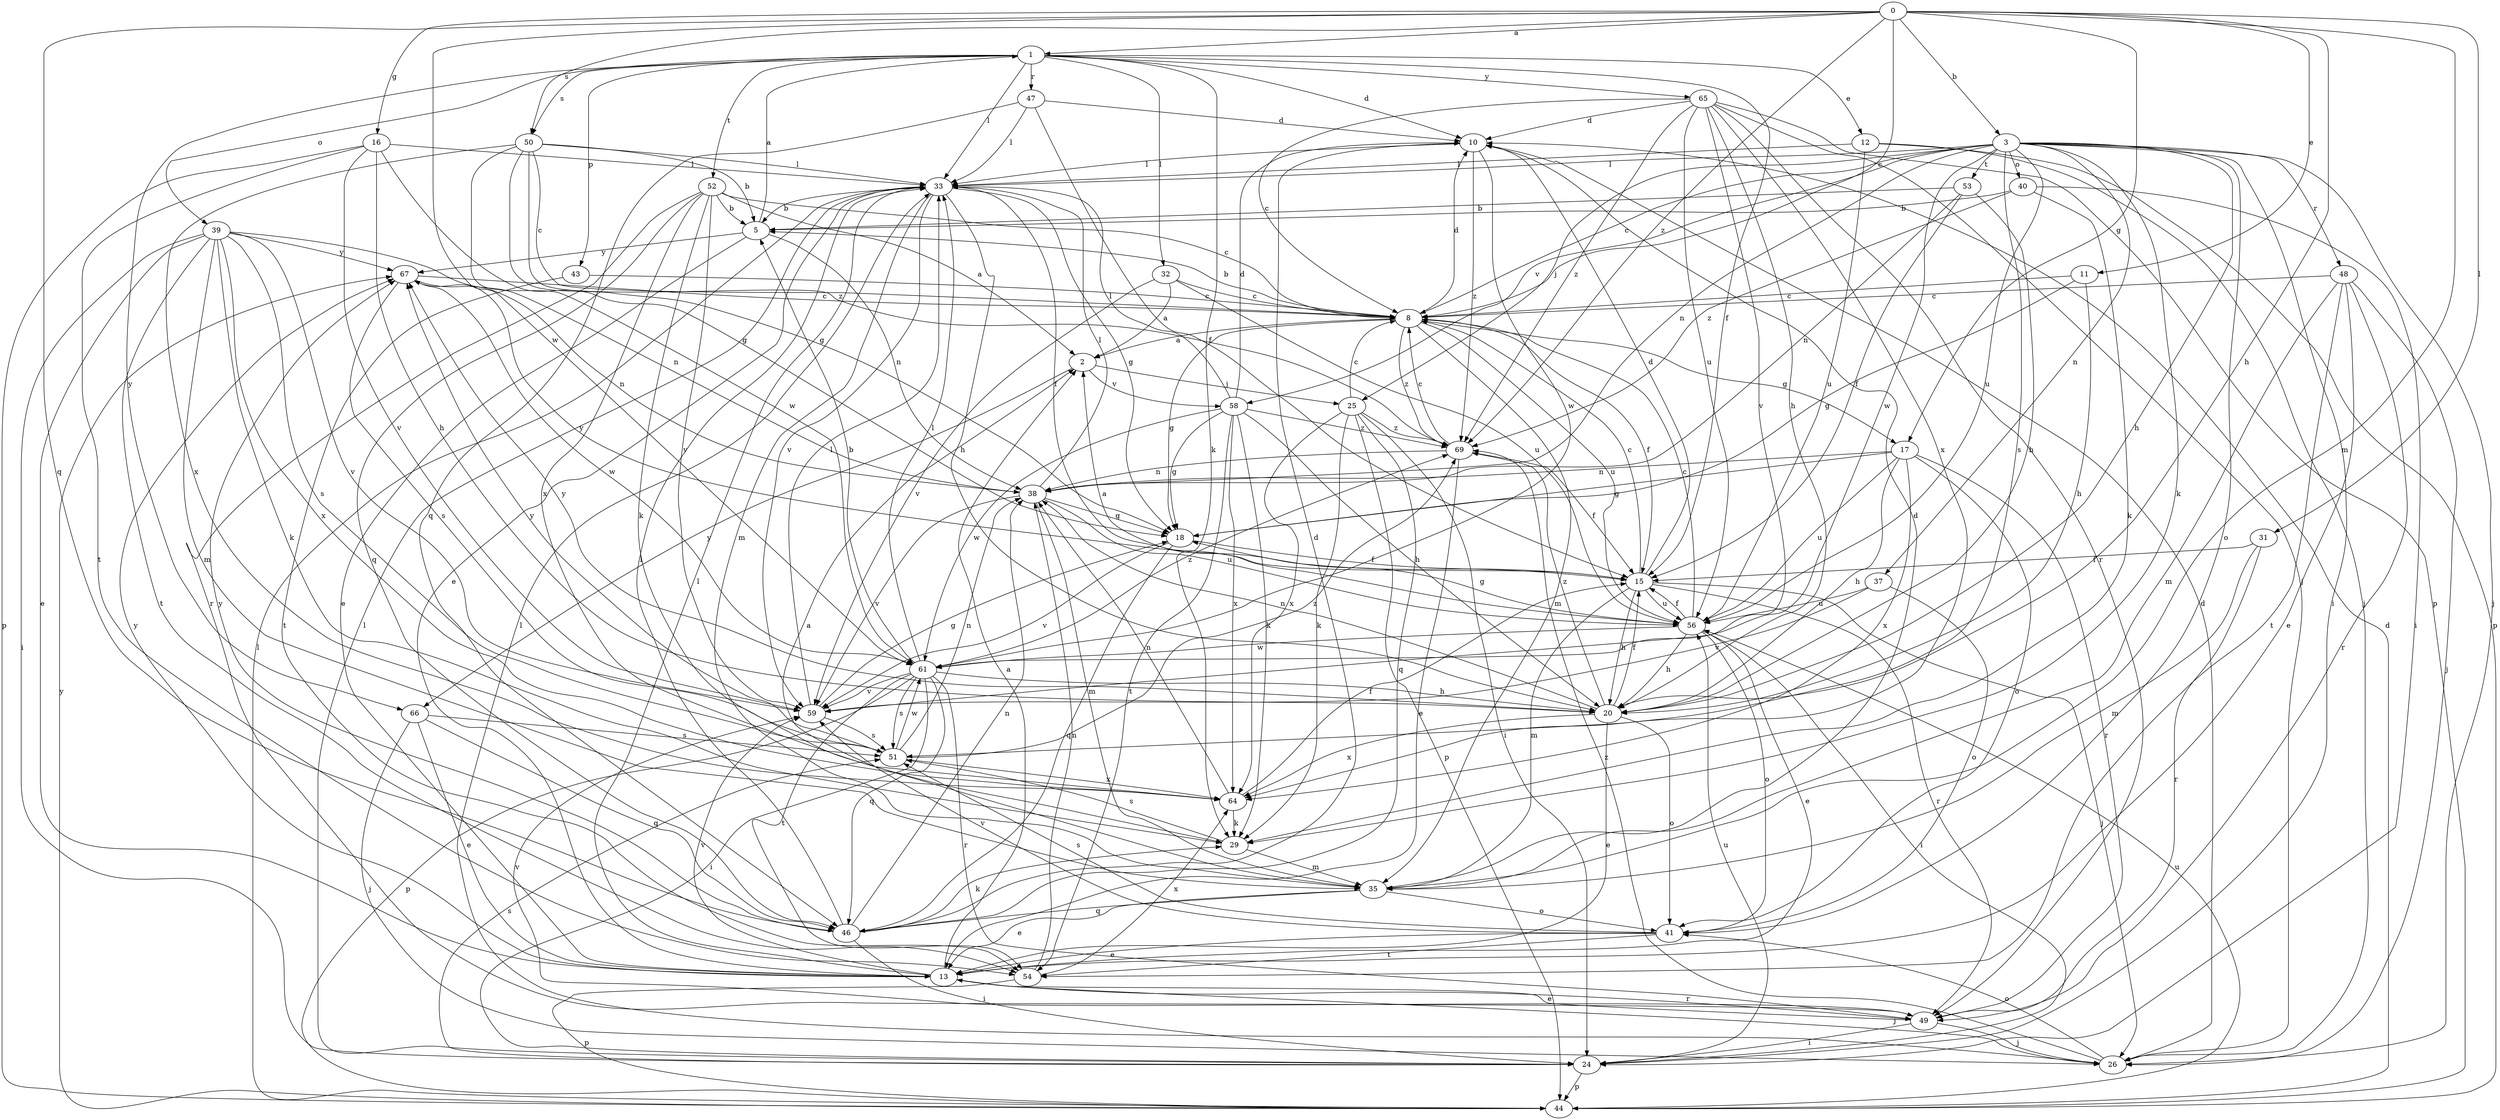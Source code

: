 strict digraph  {
0;
1;
2;
3;
5;
8;
10;
11;
12;
13;
15;
16;
17;
18;
20;
24;
25;
26;
29;
31;
32;
33;
35;
37;
38;
39;
40;
41;
43;
44;
46;
47;
48;
49;
50;
51;
52;
53;
54;
56;
58;
59;
61;
64;
65;
66;
67;
69;
0 -> 1  [label=a];
0 -> 3  [label=b];
0 -> 8  [label=c];
0 -> 11  [label=e];
0 -> 16  [label=g];
0 -> 17  [label=g];
0 -> 20  [label=h];
0 -> 31  [label=l];
0 -> 35  [label=m];
0 -> 46  [label=q];
0 -> 50  [label=s];
0 -> 61  [label=w];
0 -> 69  [label=z];
1 -> 10  [label=d];
1 -> 12  [label=e];
1 -> 15  [label=f];
1 -> 29  [label=k];
1 -> 32  [label=l];
1 -> 33  [label=l];
1 -> 39  [label=o];
1 -> 43  [label=p];
1 -> 47  [label=r];
1 -> 50  [label=s];
1 -> 52  [label=t];
1 -> 65  [label=y];
1 -> 66  [label=y];
2 -> 25  [label=j];
2 -> 58  [label=v];
2 -> 66  [label=y];
3 -> 8  [label=c];
3 -> 20  [label=h];
3 -> 24  [label=i];
3 -> 25  [label=j];
3 -> 26  [label=j];
3 -> 29  [label=k];
3 -> 33  [label=l];
3 -> 37  [label=n];
3 -> 38  [label=n];
3 -> 40  [label=o];
3 -> 41  [label=o];
3 -> 48  [label=r];
3 -> 51  [label=s];
3 -> 53  [label=t];
3 -> 56  [label=u];
3 -> 58  [label=v];
3 -> 61  [label=w];
5 -> 1  [label=a];
5 -> 13  [label=e];
5 -> 38  [label=n];
5 -> 67  [label=y];
8 -> 2  [label=a];
8 -> 5  [label=b];
8 -> 10  [label=d];
8 -> 15  [label=f];
8 -> 17  [label=g];
8 -> 18  [label=g];
8 -> 35  [label=m];
8 -> 56  [label=u];
8 -> 69  [label=z];
10 -> 33  [label=l];
10 -> 61  [label=w];
10 -> 69  [label=z];
11 -> 8  [label=c];
11 -> 18  [label=g];
11 -> 20  [label=h];
12 -> 26  [label=j];
12 -> 33  [label=l];
12 -> 44  [label=p];
12 -> 56  [label=u];
13 -> 2  [label=a];
13 -> 26  [label=j];
13 -> 33  [label=l];
13 -> 49  [label=r];
13 -> 59  [label=v];
13 -> 67  [label=y];
15 -> 8  [label=c];
15 -> 10  [label=d];
15 -> 20  [label=h];
15 -> 26  [label=j];
15 -> 35  [label=m];
15 -> 49  [label=r];
15 -> 56  [label=u];
15 -> 67  [label=y];
16 -> 18  [label=g];
16 -> 20  [label=h];
16 -> 33  [label=l];
16 -> 44  [label=p];
16 -> 54  [label=t];
16 -> 59  [label=v];
17 -> 18  [label=g];
17 -> 20  [label=h];
17 -> 38  [label=n];
17 -> 41  [label=o];
17 -> 49  [label=r];
17 -> 56  [label=u];
17 -> 64  [label=x];
18 -> 15  [label=f];
18 -> 46  [label=q];
18 -> 59  [label=v];
20 -> 13  [label=e];
20 -> 15  [label=f];
20 -> 38  [label=n];
20 -> 41  [label=o];
20 -> 64  [label=x];
20 -> 67  [label=y];
20 -> 69  [label=z];
24 -> 33  [label=l];
24 -> 44  [label=p];
24 -> 51  [label=s];
24 -> 56  [label=u];
25 -> 8  [label=c];
25 -> 24  [label=i];
25 -> 29  [label=k];
25 -> 44  [label=p];
25 -> 46  [label=q];
25 -> 64  [label=x];
25 -> 69  [label=z];
26 -> 10  [label=d];
26 -> 33  [label=l];
26 -> 41  [label=o];
26 -> 69  [label=z];
29 -> 35  [label=m];
29 -> 51  [label=s];
31 -> 15  [label=f];
31 -> 35  [label=m];
31 -> 49  [label=r];
32 -> 2  [label=a];
32 -> 8  [label=c];
32 -> 56  [label=u];
32 -> 59  [label=v];
33 -> 5  [label=b];
33 -> 13  [label=e];
33 -> 15  [label=f];
33 -> 18  [label=g];
33 -> 20  [label=h];
33 -> 35  [label=m];
33 -> 59  [label=v];
35 -> 2  [label=a];
35 -> 10  [label=d];
35 -> 13  [label=e];
35 -> 41  [label=o];
35 -> 46  [label=q];
37 -> 41  [label=o];
37 -> 56  [label=u];
37 -> 59  [label=v];
38 -> 18  [label=g];
38 -> 33  [label=l];
38 -> 35  [label=m];
38 -> 56  [label=u];
38 -> 59  [label=v];
39 -> 13  [label=e];
39 -> 24  [label=i];
39 -> 29  [label=k];
39 -> 35  [label=m];
39 -> 38  [label=n];
39 -> 51  [label=s];
39 -> 54  [label=t];
39 -> 59  [label=v];
39 -> 64  [label=x];
39 -> 67  [label=y];
40 -> 5  [label=b];
40 -> 24  [label=i];
40 -> 29  [label=k];
40 -> 69  [label=z];
41 -> 13  [label=e];
41 -> 51  [label=s];
41 -> 54  [label=t];
41 -> 59  [label=v];
43 -> 8  [label=c];
43 -> 54  [label=t];
44 -> 10  [label=d];
44 -> 33  [label=l];
44 -> 56  [label=u];
44 -> 67  [label=y];
46 -> 10  [label=d];
46 -> 24  [label=i];
46 -> 29  [label=k];
46 -> 33  [label=l];
46 -> 38  [label=n];
46 -> 67  [label=y];
47 -> 10  [label=d];
47 -> 15  [label=f];
47 -> 33  [label=l];
47 -> 46  [label=q];
48 -> 8  [label=c];
48 -> 13  [label=e];
48 -> 26  [label=j];
48 -> 35  [label=m];
48 -> 49  [label=r];
48 -> 54  [label=t];
49 -> 13  [label=e];
49 -> 24  [label=i];
49 -> 26  [label=j];
49 -> 59  [label=v];
50 -> 5  [label=b];
50 -> 8  [label=c];
50 -> 18  [label=g];
50 -> 33  [label=l];
50 -> 61  [label=w];
50 -> 64  [label=x];
50 -> 69  [label=z];
51 -> 38  [label=n];
51 -> 61  [label=w];
51 -> 64  [label=x];
51 -> 67  [label=y];
51 -> 69  [label=z];
52 -> 2  [label=a];
52 -> 5  [label=b];
52 -> 8  [label=c];
52 -> 29  [label=k];
52 -> 46  [label=q];
52 -> 49  [label=r];
52 -> 59  [label=v];
52 -> 64  [label=x];
53 -> 5  [label=b];
53 -> 15  [label=f];
53 -> 20  [label=h];
53 -> 38  [label=n];
54 -> 38  [label=n];
54 -> 44  [label=p];
54 -> 64  [label=x];
56 -> 2  [label=a];
56 -> 8  [label=c];
56 -> 13  [label=e];
56 -> 15  [label=f];
56 -> 18  [label=g];
56 -> 20  [label=h];
56 -> 24  [label=i];
56 -> 41  [label=o];
56 -> 61  [label=w];
58 -> 10  [label=d];
58 -> 18  [label=g];
58 -> 20  [label=h];
58 -> 29  [label=k];
58 -> 33  [label=l];
58 -> 54  [label=t];
58 -> 61  [label=w];
58 -> 64  [label=x];
58 -> 69  [label=z];
59 -> 18  [label=g];
59 -> 33  [label=l];
59 -> 51  [label=s];
61 -> 5  [label=b];
61 -> 20  [label=h];
61 -> 24  [label=i];
61 -> 33  [label=l];
61 -> 44  [label=p];
61 -> 46  [label=q];
61 -> 49  [label=r];
61 -> 51  [label=s];
61 -> 54  [label=t];
61 -> 59  [label=v];
61 -> 69  [label=z];
64 -> 15  [label=f];
64 -> 29  [label=k];
64 -> 38  [label=n];
65 -> 8  [label=c];
65 -> 10  [label=d];
65 -> 20  [label=h];
65 -> 26  [label=j];
65 -> 44  [label=p];
65 -> 49  [label=r];
65 -> 56  [label=u];
65 -> 59  [label=v];
65 -> 64  [label=x];
65 -> 69  [label=z];
66 -> 13  [label=e];
66 -> 26  [label=j];
66 -> 46  [label=q];
66 -> 51  [label=s];
67 -> 8  [label=c];
67 -> 38  [label=n];
67 -> 51  [label=s];
67 -> 61  [label=w];
69 -> 8  [label=c];
69 -> 13  [label=e];
69 -> 15  [label=f];
69 -> 38  [label=n];
}
